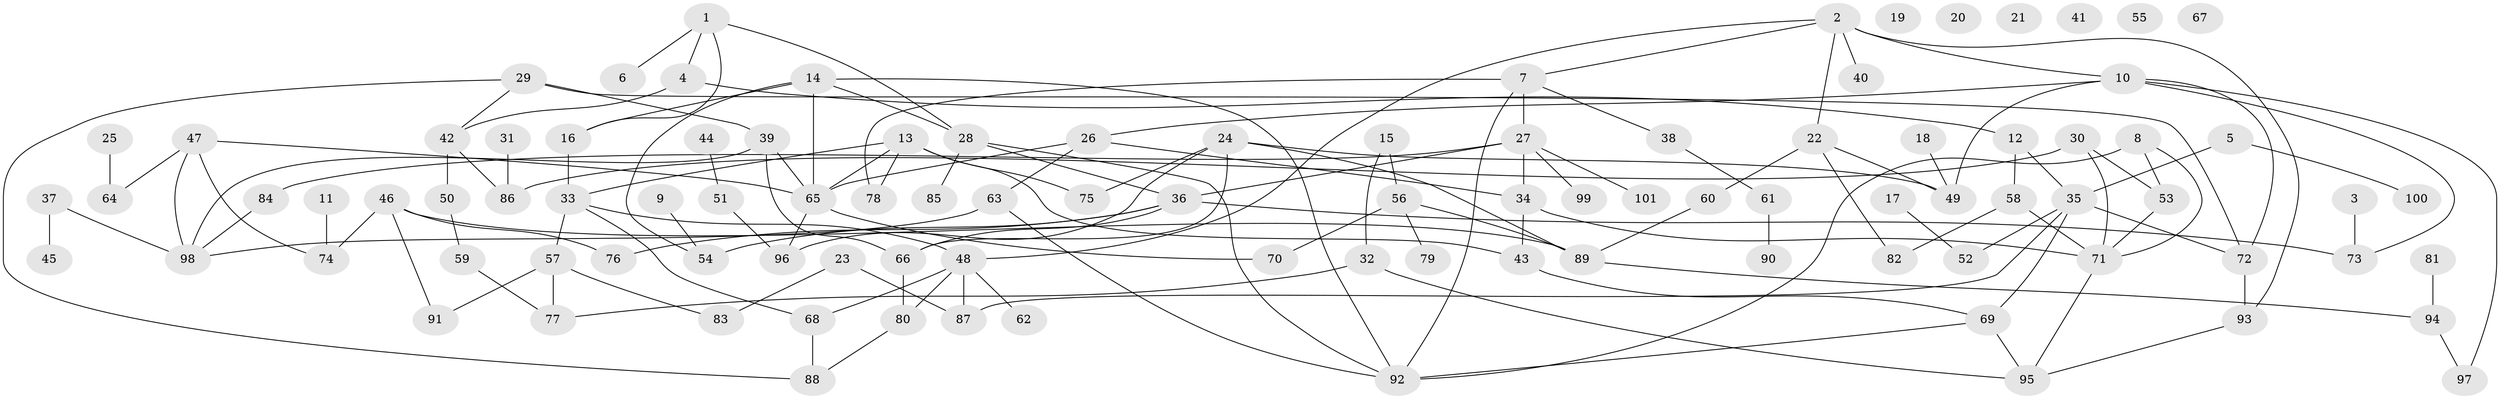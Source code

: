 // coarse degree distribution, {3: 0.18461538461538463, 5: 0.1076923076923077, 8: 0.03076923076923077, 6: 0.06153846153846154, 2: 0.3076923076923077, 9: 0.015384615384615385, 4: 0.1076923076923077, 15: 0.015384615384615385, 1: 0.16923076923076924}
// Generated by graph-tools (version 1.1) at 2025/48/03/04/25 22:48:32]
// undirected, 101 vertices, 143 edges
graph export_dot {
  node [color=gray90,style=filled];
  1;
  2;
  3;
  4;
  5;
  6;
  7;
  8;
  9;
  10;
  11;
  12;
  13;
  14;
  15;
  16;
  17;
  18;
  19;
  20;
  21;
  22;
  23;
  24;
  25;
  26;
  27;
  28;
  29;
  30;
  31;
  32;
  33;
  34;
  35;
  36;
  37;
  38;
  39;
  40;
  41;
  42;
  43;
  44;
  45;
  46;
  47;
  48;
  49;
  50;
  51;
  52;
  53;
  54;
  55;
  56;
  57;
  58;
  59;
  60;
  61;
  62;
  63;
  64;
  65;
  66;
  67;
  68;
  69;
  70;
  71;
  72;
  73;
  74;
  75;
  76;
  77;
  78;
  79;
  80;
  81;
  82;
  83;
  84;
  85;
  86;
  87;
  88;
  89;
  90;
  91;
  92;
  93;
  94;
  95;
  96;
  97;
  98;
  99;
  100;
  101;
  1 -- 4;
  1 -- 6;
  1 -- 16;
  1 -- 28;
  2 -- 7;
  2 -- 10;
  2 -- 22;
  2 -- 40;
  2 -- 48;
  2 -- 93;
  3 -- 73;
  4 -- 12;
  4 -- 42;
  5 -- 35;
  5 -- 100;
  7 -- 27;
  7 -- 38;
  7 -- 78;
  7 -- 92;
  8 -- 53;
  8 -- 71;
  8 -- 92;
  9 -- 54;
  10 -- 26;
  10 -- 49;
  10 -- 72;
  10 -- 73;
  10 -- 97;
  11 -- 74;
  12 -- 35;
  12 -- 58;
  13 -- 33;
  13 -- 43;
  13 -- 65;
  13 -- 75;
  13 -- 78;
  14 -- 16;
  14 -- 28;
  14 -- 54;
  14 -- 65;
  14 -- 92;
  15 -- 32;
  15 -- 56;
  16 -- 33;
  17 -- 52;
  18 -- 49;
  22 -- 49;
  22 -- 60;
  22 -- 82;
  23 -- 83;
  23 -- 87;
  24 -- 49;
  24 -- 66;
  24 -- 75;
  24 -- 89;
  24 -- 96;
  25 -- 64;
  26 -- 34;
  26 -- 63;
  26 -- 65;
  27 -- 34;
  27 -- 36;
  27 -- 84;
  27 -- 99;
  27 -- 101;
  28 -- 36;
  28 -- 85;
  28 -- 92;
  29 -- 39;
  29 -- 42;
  29 -- 72;
  29 -- 88;
  30 -- 53;
  30 -- 71;
  30 -- 86;
  31 -- 86;
  32 -- 77;
  32 -- 95;
  33 -- 48;
  33 -- 57;
  33 -- 68;
  34 -- 43;
  34 -- 71;
  35 -- 52;
  35 -- 69;
  35 -- 72;
  35 -- 87;
  36 -- 54;
  36 -- 66;
  36 -- 73;
  36 -- 76;
  37 -- 45;
  37 -- 98;
  38 -- 61;
  39 -- 65;
  39 -- 66;
  39 -- 98;
  42 -- 50;
  42 -- 86;
  43 -- 69;
  44 -- 51;
  46 -- 74;
  46 -- 76;
  46 -- 89;
  46 -- 91;
  47 -- 64;
  47 -- 65;
  47 -- 74;
  47 -- 98;
  48 -- 62;
  48 -- 68;
  48 -- 80;
  48 -- 87;
  50 -- 59;
  51 -- 96;
  53 -- 71;
  56 -- 70;
  56 -- 79;
  56 -- 89;
  57 -- 77;
  57 -- 83;
  57 -- 91;
  58 -- 71;
  58 -- 82;
  59 -- 77;
  60 -- 89;
  61 -- 90;
  63 -- 92;
  63 -- 98;
  65 -- 70;
  65 -- 96;
  66 -- 80;
  68 -- 88;
  69 -- 92;
  69 -- 95;
  71 -- 95;
  72 -- 93;
  80 -- 88;
  81 -- 94;
  84 -- 98;
  89 -- 94;
  93 -- 95;
  94 -- 97;
}
